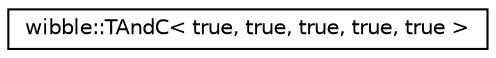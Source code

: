 digraph G
{
  edge [fontname="Helvetica",fontsize="10",labelfontname="Helvetica",labelfontsize="10"];
  node [fontname="Helvetica",fontsize="10",shape=record];
  rankdir="LR";
  Node1 [label="wibble::TAndC\< true, true, true, true, true \>",height=0.2,width=0.4,color="black", fillcolor="white", style="filled",URL="$structwibble_1_1TAndC_3_01true_00_01true_00_01true_00_01true_00_01true_01_4.html"];
}
